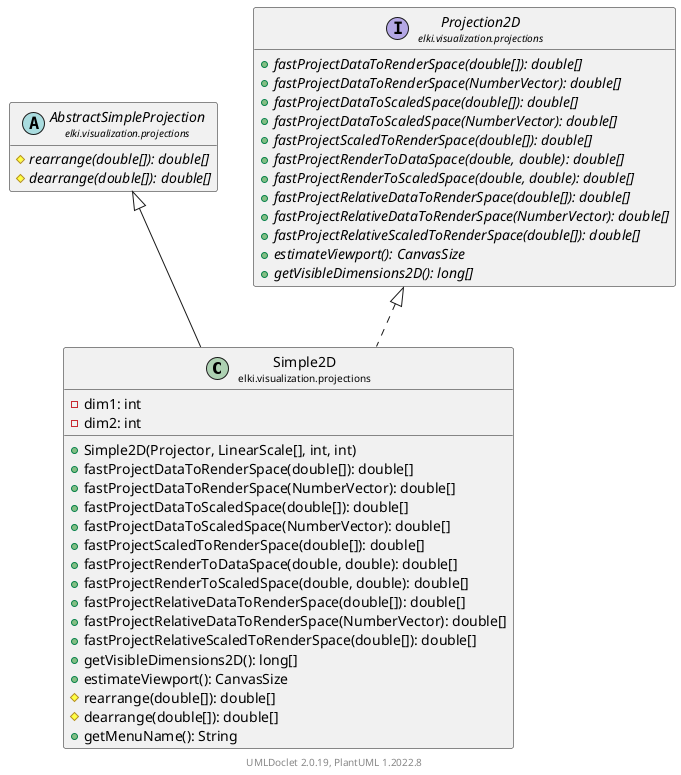 @startuml
    remove .*\.(Instance|Par|Parameterizer|Factory)$
    set namespaceSeparator none
    hide empty fields
    hide empty methods

    class "<size:14>Simple2D\n<size:10>elki.visualization.projections" as elki.visualization.projections.Simple2D [[Simple2D.html]] {
        -dim1: int
        -dim2: int
        +Simple2D(Projector, LinearScale[], int, int)
        +fastProjectDataToRenderSpace(double[]): double[]
        +fastProjectDataToRenderSpace(NumberVector): double[]
        +fastProjectDataToScaledSpace(double[]): double[]
        +fastProjectDataToScaledSpace(NumberVector): double[]
        +fastProjectScaledToRenderSpace(double[]): double[]
        +fastProjectRenderToDataSpace(double, double): double[]
        +fastProjectRenderToScaledSpace(double, double): double[]
        +fastProjectRelativeDataToRenderSpace(double[]): double[]
        +fastProjectRelativeDataToRenderSpace(NumberVector): double[]
        +fastProjectRelativeScaledToRenderSpace(double[]): double[]
        +getVisibleDimensions2D(): long[]
        +estimateViewport(): CanvasSize
        #rearrange(double[]): double[]
        #dearrange(double[]): double[]
        +getMenuName(): String
    }

    abstract class "<size:14>AbstractSimpleProjection\n<size:10>elki.visualization.projections" as elki.visualization.projections.AbstractSimpleProjection [[AbstractSimpleProjection.html]] {
        {abstract} #rearrange(double[]): double[]
        {abstract} #dearrange(double[]): double[]
    }
    interface "<size:14>Projection2D\n<size:10>elki.visualization.projections" as elki.visualization.projections.Projection2D [[Projection2D.html]] {
        {abstract} +fastProjectDataToRenderSpace(double[]): double[]
        {abstract} +fastProjectDataToRenderSpace(NumberVector): double[]
        {abstract} +fastProjectDataToScaledSpace(double[]): double[]
        {abstract} +fastProjectDataToScaledSpace(NumberVector): double[]
        {abstract} +fastProjectScaledToRenderSpace(double[]): double[]
        {abstract} +fastProjectRenderToDataSpace(double, double): double[]
        {abstract} +fastProjectRenderToScaledSpace(double, double): double[]
        {abstract} +fastProjectRelativeDataToRenderSpace(double[]): double[]
        {abstract} +fastProjectRelativeDataToRenderSpace(NumberVector): double[]
        {abstract} +fastProjectRelativeScaledToRenderSpace(double[]): double[]
        {abstract} +estimateViewport(): CanvasSize
        {abstract} +getVisibleDimensions2D(): long[]
    }

    elki.visualization.projections.AbstractSimpleProjection <|-- elki.visualization.projections.Simple2D
    elki.visualization.projections.Projection2D <|.. elki.visualization.projections.Simple2D

    center footer UMLDoclet 2.0.19, PlantUML 1.2022.8
@enduml
